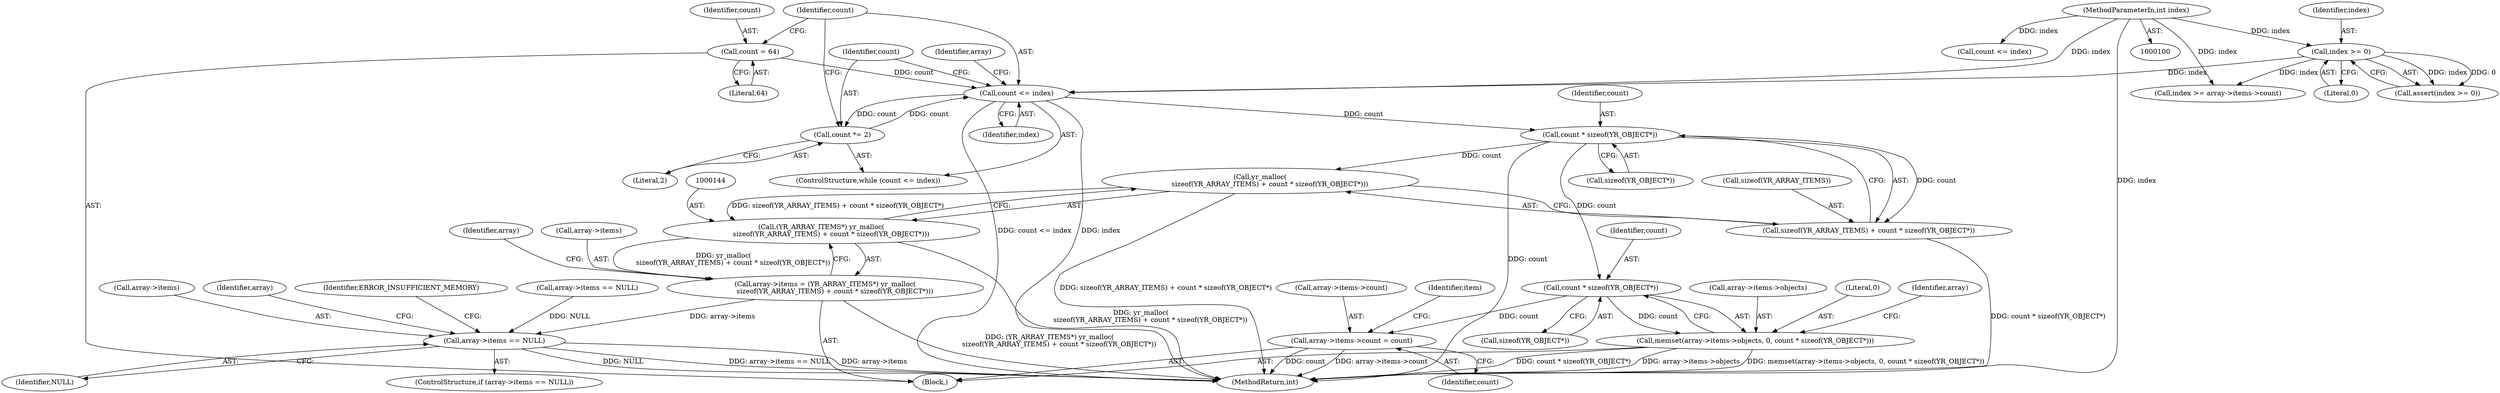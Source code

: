 digraph "0_yara_4a342f01e5439b9bb901aff1c6c23c536baeeb3f_0@API" {
"1000149" [label="(Call,count * sizeof(YR_OBJECT*))"];
"1000133" [label="(Call,count <= index)"];
"1000129" [label="(Call,count = 64)"];
"1000136" [label="(Call,count *= 2)"];
"1000109" [label="(Call,index >= 0)"];
"1000103" [label="(MethodParameterIn,int index)"];
"1000145" [label="(Call,yr_malloc(\n         sizeof(YR_ARRAY_ITEMS) + count * sizeof(YR_OBJECT*)))"];
"1000143" [label="(Call,(YR_ARRAY_ITEMS*) yr_malloc(\n         sizeof(YR_ARRAY_ITEMS) + count * sizeof(YR_OBJECT*)))"];
"1000139" [label="(Call,array->items = (YR_ARRAY_ITEMS*) yr_malloc(\n         sizeof(YR_ARRAY_ITEMS) + count * sizeof(YR_OBJECT*)))"];
"1000154" [label="(Call,array->items == NULL)"];
"1000146" [label="(Call,sizeof(YR_ARRAY_ITEMS) + count * sizeof(YR_OBJECT*))"];
"1000168" [label="(Call,count * sizeof(YR_OBJECT*))"];
"1000161" [label="(Call,memset(array->items->objects, 0, count * sizeof(YR_OBJECT*)))"];
"1000172" [label="(Call,array->items->count = count)"];
"1000158" [label="(Identifier,NULL)"];
"1000169" [label="(Identifier,count)"];
"1000172" [label="(Call,array->items->count = count)"];
"1000199" [label="(Call,count <= index)"];
"1000175" [label="(Identifier,array)"];
"1000160" [label="(Identifier,ERROR_INSUFFICIENT_MEMORY)"];
"1000178" [label="(Identifier,count)"];
"1000146" [label="(Call,sizeof(YR_ARRAY_ITEMS) + count * sizeof(YR_OBJECT*))"];
"1000108" [label="(Call,assert(index >= 0))"];
"1000150" [label="(Identifier,count)"];
"1000123" [label="(Call,array->items == NULL)"];
"1000147" [label="(Call,sizeof(YR_ARRAY_ITEMS))"];
"1000156" [label="(Identifier,array)"];
"1000138" [label="(Literal,2)"];
"1000141" [label="(Identifier,array)"];
"1000149" [label="(Call,count * sizeof(YR_OBJECT*))"];
"1000181" [label="(Call,index >= array->items->count)"];
"1000130" [label="(Identifier,count)"];
"1000143" [label="(Call,(YR_ARRAY_ITEMS*) yr_malloc(\n         sizeof(YR_ARRAY_ITEMS) + count * sizeof(YR_OBJECT*)))"];
"1000155" [label="(Call,array->items)"];
"1000162" [label="(Call,array->items->objects)"];
"1000261" [label="(Identifier,item)"];
"1000151" [label="(Call,sizeof(YR_OBJECT*))"];
"1000134" [label="(Identifier,count)"];
"1000111" [label="(Literal,0)"];
"1000110" [label="(Identifier,index)"];
"1000140" [label="(Call,array->items)"];
"1000135" [label="(Identifier,index)"];
"1000137" [label="(Identifier,count)"];
"1000168" [label="(Call,count * sizeof(YR_OBJECT*))"];
"1000133" [label="(Call,count <= index)"];
"1000153" [label="(ControlStructure,if (array->items == NULL))"];
"1000173" [label="(Call,array->items->count)"];
"1000103" [label="(MethodParameterIn,int index)"];
"1000161" [label="(Call,memset(array->items->objects, 0, count * sizeof(YR_OBJECT*)))"];
"1000170" [label="(Call,sizeof(YR_OBJECT*))"];
"1000136" [label="(Call,count *= 2)"];
"1000164" [label="(Identifier,array)"];
"1000139" [label="(Call,array->items = (YR_ARRAY_ITEMS*) yr_malloc(\n         sizeof(YR_ARRAY_ITEMS) + count * sizeof(YR_OBJECT*)))"];
"1000129" [label="(Call,count = 64)"];
"1000145" [label="(Call,yr_malloc(\n         sizeof(YR_ARRAY_ITEMS) + count * sizeof(YR_OBJECT*)))"];
"1000275" [label="(MethodReturn,int)"];
"1000109" [label="(Call,index >= 0)"];
"1000132" [label="(ControlStructure,while (count <= index))"];
"1000128" [label="(Block,)"];
"1000131" [label="(Literal,64)"];
"1000154" [label="(Call,array->items == NULL)"];
"1000167" [label="(Literal,0)"];
"1000149" -> "1000146"  [label="AST: "];
"1000149" -> "1000151"  [label="CFG: "];
"1000150" -> "1000149"  [label="AST: "];
"1000151" -> "1000149"  [label="AST: "];
"1000146" -> "1000149"  [label="CFG: "];
"1000149" -> "1000275"  [label="DDG: count"];
"1000149" -> "1000145"  [label="DDG: count"];
"1000149" -> "1000146"  [label="DDG: count"];
"1000133" -> "1000149"  [label="DDG: count"];
"1000149" -> "1000168"  [label="DDG: count"];
"1000133" -> "1000132"  [label="AST: "];
"1000133" -> "1000135"  [label="CFG: "];
"1000134" -> "1000133"  [label="AST: "];
"1000135" -> "1000133"  [label="AST: "];
"1000137" -> "1000133"  [label="CFG: "];
"1000141" -> "1000133"  [label="CFG: "];
"1000133" -> "1000275"  [label="DDG: count <= index"];
"1000133" -> "1000275"  [label="DDG: index"];
"1000129" -> "1000133"  [label="DDG: count"];
"1000136" -> "1000133"  [label="DDG: count"];
"1000109" -> "1000133"  [label="DDG: index"];
"1000103" -> "1000133"  [label="DDG: index"];
"1000133" -> "1000136"  [label="DDG: count"];
"1000129" -> "1000128"  [label="AST: "];
"1000129" -> "1000131"  [label="CFG: "];
"1000130" -> "1000129"  [label="AST: "];
"1000131" -> "1000129"  [label="AST: "];
"1000134" -> "1000129"  [label="CFG: "];
"1000136" -> "1000132"  [label="AST: "];
"1000136" -> "1000138"  [label="CFG: "];
"1000137" -> "1000136"  [label="AST: "];
"1000138" -> "1000136"  [label="AST: "];
"1000134" -> "1000136"  [label="CFG: "];
"1000109" -> "1000108"  [label="AST: "];
"1000109" -> "1000111"  [label="CFG: "];
"1000110" -> "1000109"  [label="AST: "];
"1000111" -> "1000109"  [label="AST: "];
"1000108" -> "1000109"  [label="CFG: "];
"1000109" -> "1000108"  [label="DDG: index"];
"1000109" -> "1000108"  [label="DDG: 0"];
"1000103" -> "1000109"  [label="DDG: index"];
"1000109" -> "1000181"  [label="DDG: index"];
"1000103" -> "1000100"  [label="AST: "];
"1000103" -> "1000275"  [label="DDG: index"];
"1000103" -> "1000181"  [label="DDG: index"];
"1000103" -> "1000199"  [label="DDG: index"];
"1000145" -> "1000143"  [label="AST: "];
"1000145" -> "1000146"  [label="CFG: "];
"1000146" -> "1000145"  [label="AST: "];
"1000143" -> "1000145"  [label="CFG: "];
"1000145" -> "1000275"  [label="DDG: sizeof(YR_ARRAY_ITEMS) + count * sizeof(YR_OBJECT*)"];
"1000145" -> "1000143"  [label="DDG: sizeof(YR_ARRAY_ITEMS) + count * sizeof(YR_OBJECT*)"];
"1000143" -> "1000139"  [label="AST: "];
"1000144" -> "1000143"  [label="AST: "];
"1000139" -> "1000143"  [label="CFG: "];
"1000143" -> "1000275"  [label="DDG: yr_malloc(\n         sizeof(YR_ARRAY_ITEMS) + count * sizeof(YR_OBJECT*))"];
"1000143" -> "1000139"  [label="DDG: yr_malloc(\n         sizeof(YR_ARRAY_ITEMS) + count * sizeof(YR_OBJECT*))"];
"1000139" -> "1000128"  [label="AST: "];
"1000140" -> "1000139"  [label="AST: "];
"1000156" -> "1000139"  [label="CFG: "];
"1000139" -> "1000275"  [label="DDG: (YR_ARRAY_ITEMS*) yr_malloc(\n         sizeof(YR_ARRAY_ITEMS) + count * sizeof(YR_OBJECT*))"];
"1000139" -> "1000154"  [label="DDG: array->items"];
"1000154" -> "1000153"  [label="AST: "];
"1000154" -> "1000158"  [label="CFG: "];
"1000155" -> "1000154"  [label="AST: "];
"1000158" -> "1000154"  [label="AST: "];
"1000160" -> "1000154"  [label="CFG: "];
"1000164" -> "1000154"  [label="CFG: "];
"1000154" -> "1000275"  [label="DDG: array->items == NULL"];
"1000154" -> "1000275"  [label="DDG: array->items"];
"1000154" -> "1000275"  [label="DDG: NULL"];
"1000123" -> "1000154"  [label="DDG: NULL"];
"1000147" -> "1000146"  [label="AST: "];
"1000146" -> "1000275"  [label="DDG: count * sizeof(YR_OBJECT*)"];
"1000168" -> "1000161"  [label="AST: "];
"1000168" -> "1000170"  [label="CFG: "];
"1000169" -> "1000168"  [label="AST: "];
"1000170" -> "1000168"  [label="AST: "];
"1000161" -> "1000168"  [label="CFG: "];
"1000168" -> "1000161"  [label="DDG: count"];
"1000168" -> "1000172"  [label="DDG: count"];
"1000161" -> "1000128"  [label="AST: "];
"1000162" -> "1000161"  [label="AST: "];
"1000167" -> "1000161"  [label="AST: "];
"1000175" -> "1000161"  [label="CFG: "];
"1000161" -> "1000275"  [label="DDG: count * sizeof(YR_OBJECT*)"];
"1000161" -> "1000275"  [label="DDG: array->items->objects"];
"1000161" -> "1000275"  [label="DDG: memset(array->items->objects, 0, count * sizeof(YR_OBJECT*))"];
"1000172" -> "1000128"  [label="AST: "];
"1000172" -> "1000178"  [label="CFG: "];
"1000173" -> "1000172"  [label="AST: "];
"1000178" -> "1000172"  [label="AST: "];
"1000261" -> "1000172"  [label="CFG: "];
"1000172" -> "1000275"  [label="DDG: count"];
"1000172" -> "1000275"  [label="DDG: array->items->count"];
}
